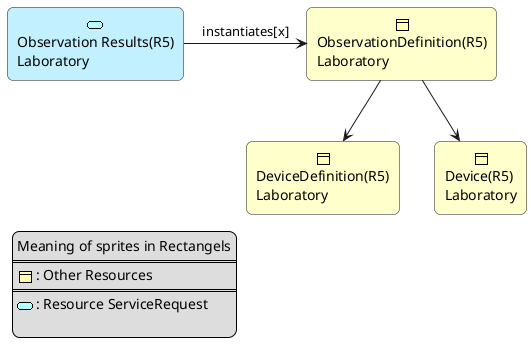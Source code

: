 @startuml Resource Observation
skinparam rectangle<<resource>> {
  roundCorner 12
}
sprite $bProcess jar:archimate/business-object
sprite $aService jar:archimate/application-service

rectangle "Observation Results(R5)\nLaboratory" as OBS <<$aService>><<resource>> #Application
rectangle "ObservationDefinition(R5)\nLaboratory"  as OBSD <<$bProcess>><<resource>> #Business
rectangle "DeviceDefinition(R5)\nLaboratory"  as D <<$bProcess>><<resource>> #Business
rectangle "Device(R5)\nLaboratory"  as DD <<$bProcess>><<resource>> #Business

OBSD <-left- OBS : instantiates[x]
OBSD -down-> D
OBSD -down-> DD


legend left
Meaning of sprites in Rectangels
====
<$bProcess> : Other Resources
====
<$aService> : Resource ServiceRequest

endlegend
@enduml